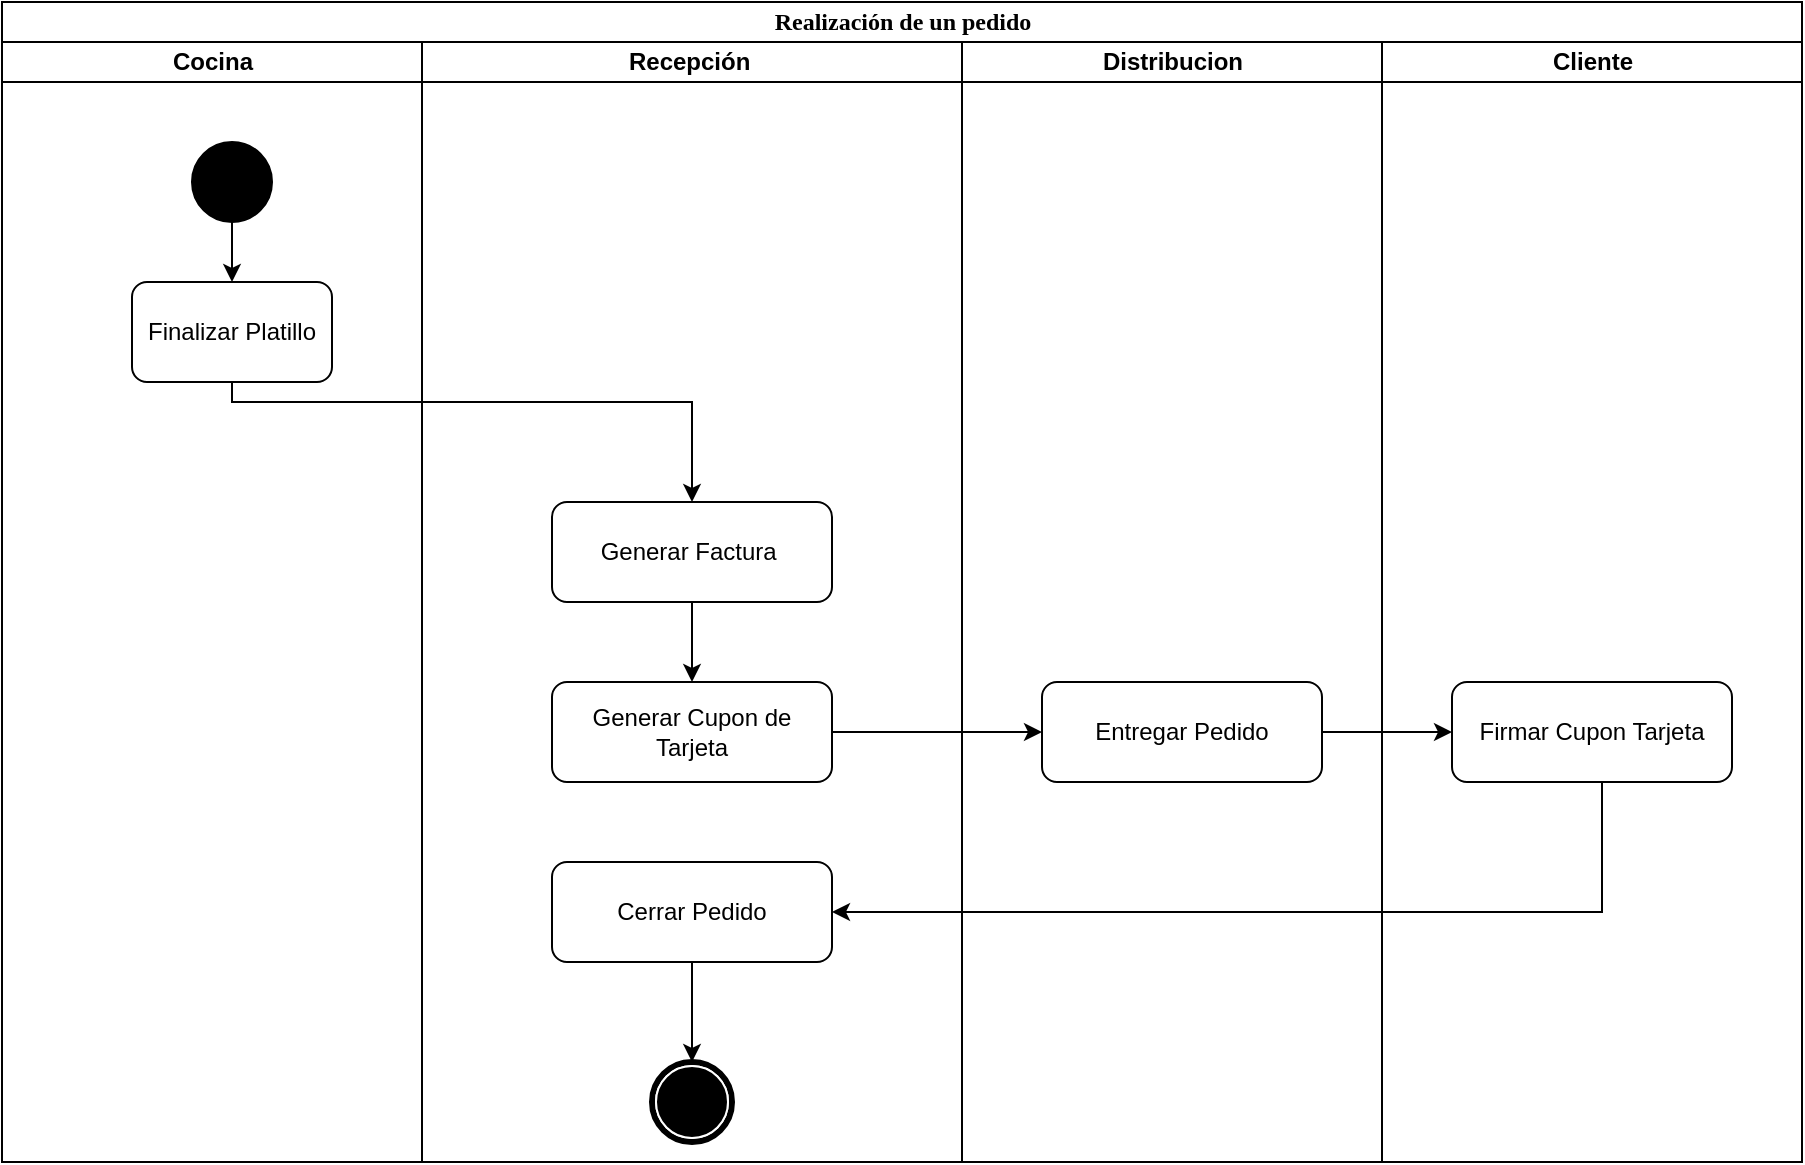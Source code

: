 <mxfile version="13.8.3" type="device"><diagram name="Page-1" id="0783ab3e-0a74-02c8-0abd-f7b4e66b4bec"><mxGraphModel dx="1673" dy="784" grid="1" gridSize="10" guides="1" tooltips="1" connect="1" arrows="1" fold="1" page="1" pageScale="1" pageWidth="850" pageHeight="1100" background="#ffffff" math="0" shadow="0"><root><mxCell id="0"/><mxCell id="1" parent="0"/><mxCell id="nswGv7pnrOChsbLG0lIt-12" value="Realización de un pedido" style="swimlane;html=1;childLayout=stackLayout;startSize=20;rounded=0;shadow=0;comic=0;labelBackgroundColor=none;strokeWidth=1;fontFamily=Verdana;fontSize=12;align=center;" vertex="1" parent="1"><mxGeometry x="40" y="20" width="900" height="580" as="geometry"/></mxCell><mxCell id="nswGv7pnrOChsbLG0lIt-38" value="Cocina" style="swimlane;html=1;startSize=20;" vertex="1" parent="nswGv7pnrOChsbLG0lIt-12"><mxGeometry y="20" width="210" height="560" as="geometry"/></mxCell><mxCell id="nswGv7pnrOChsbLG0lIt-41" value="Finalizar Platillo" style="rounded=1;whiteSpace=wrap;html=1;" vertex="1" parent="nswGv7pnrOChsbLG0lIt-38"><mxGeometry x="65" y="120" width="100" height="50" as="geometry"/></mxCell><mxCell id="nswGv7pnrOChsbLG0lIt-59" style="edgeStyle=orthogonalEdgeStyle;rounded=0;orthogonalLoop=1;jettySize=auto;html=1;" edge="1" parent="nswGv7pnrOChsbLG0lIt-38" source="nswGv7pnrOChsbLG0lIt-16" target="nswGv7pnrOChsbLG0lIt-41"><mxGeometry relative="1" as="geometry"/></mxCell><mxCell id="nswGv7pnrOChsbLG0lIt-16" value="" style="ellipse;whiteSpace=wrap;html=1;rounded=0;shadow=0;comic=0;labelBackgroundColor=none;strokeWidth=1;fillColor=#000000;fontFamily=Verdana;fontSize=12;align=center;" vertex="1" parent="nswGv7pnrOChsbLG0lIt-38"><mxGeometry x="95" y="50" width="40" height="40" as="geometry"/></mxCell><mxCell id="nswGv7pnrOChsbLG0lIt-18" value="Recepción&amp;nbsp;" style="swimlane;html=1;startSize=20;" vertex="1" parent="nswGv7pnrOChsbLG0lIt-12"><mxGeometry x="210" y="20" width="270" height="560" as="geometry"/></mxCell><mxCell id="nswGv7pnrOChsbLG0lIt-29" style="edgeStyle=orthogonalEdgeStyle;rounded=0;orthogonalLoop=1;jettySize=auto;html=1;entryX=0.5;entryY=0;entryDx=0;entryDy=0;startArrow=none;startFill=0;endArrow=classic;endFill=1;strokeWidth=1;" edge="1" parent="nswGv7pnrOChsbLG0lIt-18" source="nswGv7pnrOChsbLG0lIt-32" target="nswGv7pnrOChsbLG0lIt-33"><mxGeometry relative="1" as="geometry"/></mxCell><mxCell id="nswGv7pnrOChsbLG0lIt-30" style="edgeStyle=orthogonalEdgeStyle;rounded=0;orthogonalLoop=1;jettySize=auto;html=1;startArrow=none;startFill=0;endArrow=classic;endFill=1;strokeWidth=1;" edge="1" parent="nswGv7pnrOChsbLG0lIt-18" source="nswGv7pnrOChsbLG0lIt-31" target="nswGv7pnrOChsbLG0lIt-35"><mxGeometry relative="1" as="geometry"/></mxCell><mxCell id="nswGv7pnrOChsbLG0lIt-31" value="Cerrar Pedido" style="rounded=1;whiteSpace=wrap;html=1;" vertex="1" parent="nswGv7pnrOChsbLG0lIt-18"><mxGeometry x="65" y="410" width="140" height="50" as="geometry"/></mxCell><mxCell id="nswGv7pnrOChsbLG0lIt-32" value="Generar Factura&amp;nbsp;" style="rounded=1;whiteSpace=wrap;html=1;" vertex="1" parent="nswGv7pnrOChsbLG0lIt-18"><mxGeometry x="65" y="230" width="140" height="50" as="geometry"/></mxCell><mxCell id="nswGv7pnrOChsbLG0lIt-33" value="Generar Cupon de Tarjeta" style="rounded=1;whiteSpace=wrap;html=1;" vertex="1" parent="nswGv7pnrOChsbLG0lIt-18"><mxGeometry x="65" y="320" width="140" height="50" as="geometry"/></mxCell><mxCell id="nswGv7pnrOChsbLG0lIt-35" value="" style="shape=mxgraph.bpmn.shape;html=1;verticalLabelPosition=bottom;labelBackgroundColor=#ffffff;verticalAlign=top;perimeter=ellipsePerimeter;outline=end;symbol=terminate;rounded=0;shadow=0;comic=0;strokeWidth=1;fontFamily=Verdana;fontSize=12;align=center;" vertex="1" parent="nswGv7pnrOChsbLG0lIt-18"><mxGeometry x="115" y="510" width="40" height="40" as="geometry"/></mxCell><mxCell id="nswGv7pnrOChsbLG0lIt-45" value="Distribucion" style="swimlane;html=1;startSize=20;" vertex="1" parent="nswGv7pnrOChsbLG0lIt-12"><mxGeometry x="480" y="20" width="210" height="560" as="geometry"/></mxCell><mxCell id="nswGv7pnrOChsbLG0lIt-46" value="Entregar Pedido" style="rounded=1;whiteSpace=wrap;html=1;" vertex="1" parent="nswGv7pnrOChsbLG0lIt-45"><mxGeometry x="40" y="320" width="140" height="50" as="geometry"/></mxCell><mxCell id="nswGv7pnrOChsbLG0lIt-13" value="Cliente" style="swimlane;html=1;startSize=20;" vertex="1" parent="nswGv7pnrOChsbLG0lIt-12"><mxGeometry x="690" y="20" width="210" height="560" as="geometry"/></mxCell><mxCell id="nswGv7pnrOChsbLG0lIt-15" value="Firmar Cupon Tarjeta" style="rounded=1;whiteSpace=wrap;html=1;" vertex="1" parent="nswGv7pnrOChsbLG0lIt-13"><mxGeometry x="35" y="320" width="140" height="50" as="geometry"/></mxCell><mxCell id="nswGv7pnrOChsbLG0lIt-60" style="edgeStyle=orthogonalEdgeStyle;rounded=0;orthogonalLoop=1;jettySize=auto;html=1;entryX=0.5;entryY=0;entryDx=0;entryDy=0;" edge="1" parent="nswGv7pnrOChsbLG0lIt-12" source="nswGv7pnrOChsbLG0lIt-41" target="nswGv7pnrOChsbLG0lIt-32"><mxGeometry relative="1" as="geometry"><Array as="points"><mxPoint x="115" y="200"/><mxPoint x="345" y="200"/></Array></mxGeometry></mxCell><mxCell id="nswGv7pnrOChsbLG0lIt-61" style="edgeStyle=orthogonalEdgeStyle;rounded=0;orthogonalLoop=1;jettySize=auto;html=1;" edge="1" parent="nswGv7pnrOChsbLG0lIt-12" source="nswGv7pnrOChsbLG0lIt-33" target="nswGv7pnrOChsbLG0lIt-46"><mxGeometry relative="1" as="geometry"><Array as="points"><mxPoint x="520" y="365"/><mxPoint x="520" y="365"/></Array></mxGeometry></mxCell><mxCell id="nswGv7pnrOChsbLG0lIt-62" style="edgeStyle=orthogonalEdgeStyle;rounded=0;orthogonalLoop=1;jettySize=auto;html=1;entryX=0;entryY=0.5;entryDx=0;entryDy=0;" edge="1" parent="nswGv7pnrOChsbLG0lIt-12" source="nswGv7pnrOChsbLG0lIt-46" target="nswGv7pnrOChsbLG0lIt-15"><mxGeometry relative="1" as="geometry"><mxPoint x="800" y="540" as="targetPoint"/><Array as="points"><mxPoint x="720" y="365"/><mxPoint x="720" y="365"/></Array></mxGeometry></mxCell><mxCell id="nswGv7pnrOChsbLG0lIt-67" style="edgeStyle=orthogonalEdgeStyle;rounded=0;orthogonalLoop=1;jettySize=auto;html=1;entryX=1;entryY=0.5;entryDx=0;entryDy=0;" edge="1" parent="nswGv7pnrOChsbLG0lIt-12" source="nswGv7pnrOChsbLG0lIt-15" target="nswGv7pnrOChsbLG0lIt-31"><mxGeometry relative="1" as="geometry"><Array as="points"><mxPoint x="800" y="455"/></Array></mxGeometry></mxCell></root></mxGraphModel></diagram></mxfile>